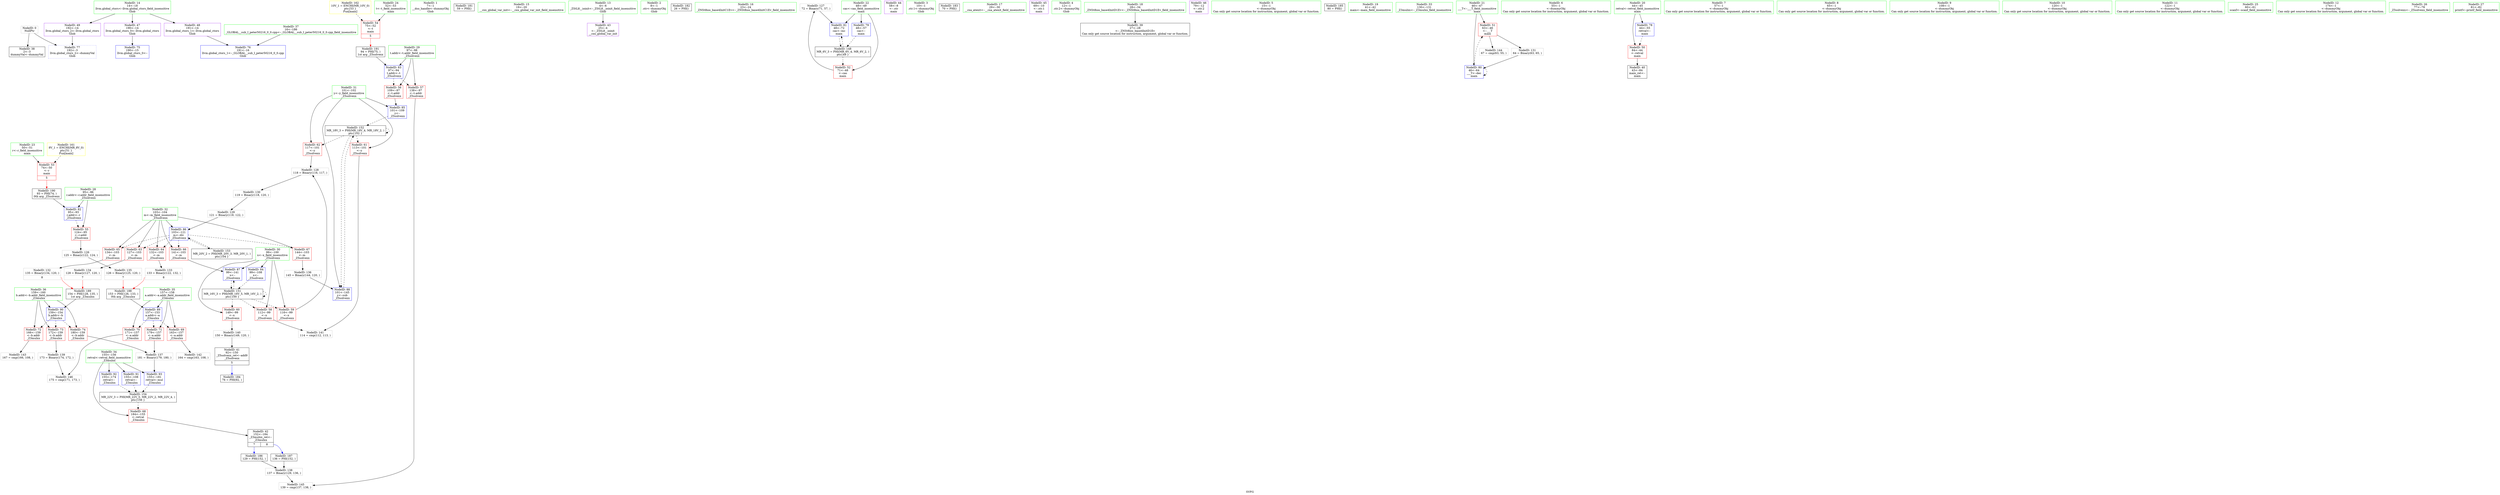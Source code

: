 digraph "SVFG" {
	label="SVFG";

	Node0x558a8a947580 [shape=record,color=grey,label="{NodeID: 0\nNullPtr}"];
	Node0x558a8a947580 -> Node0x558a8a95cb00[style=solid];
	Node0x558a8a947580 -> Node0x558a8a95fc20[style=solid];
	Node0x558a8a95b570 [shape=record,color=green,label="{NodeID: 14\n14\<--18\nllvm.global_ctors\<--llvm.global_ctors_field_insensitive\nGlob }"];
	Node0x558a8a95b570 -> Node0x558a8a95d2b0[style=solid];
	Node0x558a8a95b570 -> Node0x558a8a95e3d0[style=solid];
	Node0x558a8a95b570 -> Node0x558a8a95e4d0[style=solid];
	Node0x558a8a95c280 [shape=record,color=green,label="{NodeID: 28\n95\<--96\nr.addr\<--r.addr_field_insensitive\n_Z5solvexx\n}"];
	Node0x558a8a95c280 -> Node0x558a8a95e9e0[style=solid];
	Node0x558a8a95c280 -> Node0x558a8a960060[style=solid];
	Node0x558a8a95cea0 [shape=record,color=black,label="{NodeID: 42\n152\<--184\n_Z3mulxx_ret\<--\n_Z3mulxx\n|{<s0>7|<s1>8}}"];
	Node0x558a8a95cea0:s0 -> Node0x558a8a975ab0[style=solid,color=blue];
	Node0x558a8a95cea0:s1 -> Node0x558a8a975be0[style=solid,color=blue];
	Node0x558a8a95e080 [shape=record,color=grey,label="{NodeID: 139\n173 = Binary(174, 172, )\n}"];
	Node0x558a8a95e080 -> Node0x558a8a9655f0[style=solid];
	Node0x558a8a95eab0 [shape=record,color=red,label="{NodeID: 56\n109\<--97\n\<--t.addr\n_Z5solvexx\n}"];
	Node0x558a8a95eab0 -> Node0x558a8a9602d0[style=solid];
	Node0x558a8a96c0e0 [shape=record,color=black,label="{NodeID: 153\nMR_20V_2 = PHI(MR_20V_3, MR_20V_1, )\npts\{104 \}\n}"];
	Node0x558a8a96c0e0 -> Node0x558a8a9603a0[style=dashed];
	Node0x558a8a95f610 [shape=record,color=red,label="{NodeID: 70\n171\<--157\n\<--a.addr\n_Z3mulxx\n}"];
	Node0x558a8a95f610 -> Node0x558a8a9655f0[style=solid];
	Node0x558a8a960200 [shape=record,color=blue,label="{NodeID: 84\n99\<--108\nx\<--\n_Z5solvexx\n}"];
	Node0x558a8a960200 -> Node0x558a8a96b6e0[style=dashed];
	Node0x558a8a947460 [shape=record,color=green,label="{NodeID: 1\n7\<--1\n__dso_handle\<--dummyObj\nGlob }"];
	Node0x558a8a79ee20 [shape=record,color=black,label="{NodeID: 181\n59 = PHI()\n}"];
	Node0x558a8a95b670 [shape=record,color=green,label="{NodeID: 15\n19\<--20\n__cxx_global_var_init\<--__cxx_global_var_init_field_insensitive\n}"];
	Node0x558a8a95c350 [shape=record,color=green,label="{NodeID: 29\n97\<--98\nt.addr\<--t.addr_field_insensitive\n_Z5solvexx\n}"];
	Node0x558a8a95c350 -> Node0x558a8a95eab0[style=solid];
	Node0x558a8a95c350 -> Node0x558a8a95eb80[style=solid];
	Node0x558a8a95c350 -> Node0x558a8a960130[style=solid];
	Node0x558a8a962fe0 [shape=record,color=grey,label="{NodeID: 126\n125 = Binary(122, 124, )\n}"];
	Node0x558a8a962fe0 -> Node0x558a8a963d60[style=solid];
	Node0x558a8a95cf70 [shape=record,color=purple,label="{NodeID: 43\n25\<--4\n\<--_ZStL8__ioinit\n__cxx_global_var_init\n}"];
	Node0x558a8a95e200 [shape=record,color=grey,label="{NodeID: 140\n150 = Binary(149, 120, )\n}"];
	Node0x558a8a95e200 -> Node0x558a8a95cdd0[style=solid];
	Node0x558a8a95eb80 [shape=record,color=red,label="{NodeID: 57\n138\<--97\n\<--t.addr\n_Z5solvexx\n}"];
	Node0x558a8a95eb80 -> Node0x558a8a965470[style=solid];
	Node0x558a8a96c5e0 [shape=record,color=black,label="{NodeID: 154\nMR_22V_3 = PHI(MR_22V_5, MR_22V_2, MR_22V_4, )\npts\{156 \}\n}"];
	Node0x558a8a96c5e0 -> Node0x558a8a95f470[style=dashed];
	Node0x558a8a95f6e0 [shape=record,color=red,label="{NodeID: 71\n179\<--157\n\<--a.addr\n_Z3mulxx\n}"];
	Node0x558a8a95f6e0 -> Node0x558a8a95dd80[style=solid];
	Node0x558a8a9602d0 [shape=record,color=blue,label="{NodeID: 85\n101\<--109\ny\<--\n_Z5solvexx\n}"];
	Node0x558a8a9602d0 -> Node0x558a8a96bbe0[style=dashed];
	Node0x558a8a95a660 [shape=record,color=green,label="{NodeID: 2\n8\<--1\n.str\<--dummyObj\nGlob }"];
	Node0x558a8a975030 [shape=record,color=black,label="{NodeID: 182\n26 = PHI()\n}"];
	Node0x558a8a95b770 [shape=record,color=green,label="{NodeID: 16\n23\<--24\n_ZNSt8ios_base4InitC1Ev\<--_ZNSt8ios_base4InitC1Ev_field_insensitive\n}"];
	Node0x558a8a95c420 [shape=record,color=green,label="{NodeID: 30\n99\<--100\nx\<--x_field_insensitive\n_Z5solvexx\n}"];
	Node0x558a8a95c420 -> Node0x558a8a95ec50[style=solid];
	Node0x558a8a95c420 -> Node0x558a8a95ed20[style=solid];
	Node0x558a8a95c420 -> Node0x558a8a95edf0[style=solid];
	Node0x558a8a95c420 -> Node0x558a8a960200[style=solid];
	Node0x558a8a95c420 -> Node0x558a8a960470[style=solid];
	Node0x558a8a963160 [shape=record,color=grey,label="{NodeID: 127\n72 = Binary(71, 57, )\n}"];
	Node0x558a8a963160 -> Node0x558a8a95ff90[style=solid];
	Node0x558a8a95d040 [shape=record,color=purple,label="{NodeID: 44\n58\<--8\n\<--.str\nmain\n}"];
	Node0x558a8a964eb0 [shape=record,color=grey,label="{NodeID: 141\n114 = cmp(112, 113, )\n}"];
	Node0x558a8a95ec50 [shape=record,color=red,label="{NodeID: 58\n112\<--99\n\<--x\n_Z5solvexx\n}"];
	Node0x558a8a95ec50 -> Node0x558a8a964eb0[style=solid];
	Node0x558a8a95f7b0 [shape=record,color=red,label="{NodeID: 72\n166\<--159\n\<--b.addr\n_Z3mulxx\n}"];
	Node0x558a8a95f7b0 -> Node0x558a8a965170[style=solid];
	Node0x558a8a9603a0 [shape=record,color=blue,label="{NodeID: 86\n103\<--121\nm\<--div\n_Z5solvexx\n}"];
	Node0x558a8a9603a0 -> Node0x558a8a95f060[style=dashed];
	Node0x558a8a9603a0 -> Node0x558a8a95f130[style=dashed];
	Node0x558a8a9603a0 -> Node0x558a8a95f200[style=dashed];
	Node0x558a8a9603a0 -> Node0x558a8a95f2d0[style=dashed];
	Node0x558a8a9603a0 -> Node0x558a8a95f3a0[style=dashed];
	Node0x558a8a9603a0 -> Node0x558a8a96c0e0[style=dashed];
	Node0x558a8a95a6f0 [shape=record,color=green,label="{NodeID: 3\n10\<--1\n.str.1\<--dummyObj\nGlob }"];
	Node0x558a8a975130 [shape=record,color=black,label="{NodeID: 183\n70 = PHI()\n}"];
	Node0x558a8a95b870 [shape=record,color=green,label="{NodeID: 17\n29\<--30\n__cxa_atexit\<--__cxa_atexit_field_insensitive\n}"];
	Node0x558a8a95c4f0 [shape=record,color=green,label="{NodeID: 31\n101\<--102\ny\<--y_field_insensitive\n_Z5solvexx\n}"];
	Node0x558a8a95c4f0 -> Node0x558a8a95eec0[style=solid];
	Node0x558a8a95c4f0 -> Node0x558a8a95ef90[style=solid];
	Node0x558a8a95c4f0 -> Node0x558a8a9602d0[style=solid];
	Node0x558a8a95c4f0 -> Node0x558a8a960540[style=solid];
	Node0x558a8a9632e0 [shape=record,color=grey,label="{NodeID: 128\n118 = Binary(116, 117, )\n}"];
	Node0x558a8a9632e0 -> Node0x558a8a9635e0[style=solid];
	Node0x558a8a95d110 [shape=record,color=purple,label="{NodeID: 45\n69\<--10\n\<--.str.1\nmain\n}"];
	Node0x558a8a964ff0 [shape=record,color=grey,label="{NodeID: 142\n164 = cmp(163, 108, )\n}"];
	Node0x558a8a95ed20 [shape=record,color=red,label="{NodeID: 59\n116\<--99\n\<--x\n_Z5solvexx\n}"];
	Node0x558a8a95ed20 -> Node0x558a8a9632e0[style=solid];
	Node0x558a8a95f880 [shape=record,color=red,label="{NodeID: 73\n172\<--159\n\<--b.addr\n_Z3mulxx\n}"];
	Node0x558a8a95f880 -> Node0x558a8a95e080[style=solid];
	Node0x558a8a960470 [shape=record,color=blue,label="{NodeID: 87\n99\<--141\nx\<--\n_Z5solvexx\n}"];
	Node0x558a8a960470 -> Node0x558a8a96b6e0[style=dashed];
	Node0x558a8a95a780 [shape=record,color=green,label="{NodeID: 4\n12\<--1\n.str.2\<--dummyObj\nGlob }"];
	Node0x558a8a9757f0 [shape=record,color=black,label="{NodeID: 184\n76 = PHI(92, )\n}"];
	Node0x558a8a95b970 [shape=record,color=green,label="{NodeID: 18\n28\<--34\n_ZNSt8ios_base4InitD1Ev\<--_ZNSt8ios_base4InitD1Ev_field_insensitive\n}"];
	Node0x558a8a95b970 -> Node0x558a8a95cc00[style=solid];
	Node0x558a8a95c5c0 [shape=record,color=green,label="{NodeID: 32\n103\<--104\nm\<--m_field_insensitive\n_Z5solvexx\n}"];
	Node0x558a8a95c5c0 -> Node0x558a8a95f060[style=solid];
	Node0x558a8a95c5c0 -> Node0x558a8a95f130[style=solid];
	Node0x558a8a95c5c0 -> Node0x558a8a95f200[style=solid];
	Node0x558a8a95c5c0 -> Node0x558a8a95f2d0[style=solid];
	Node0x558a8a95c5c0 -> Node0x558a8a95f3a0[style=solid];
	Node0x558a8a95c5c0 -> Node0x558a8a9603a0[style=solid];
	Node0x558a8a963460 [shape=record,color=grey,label="{NodeID: 129\n121 = Binary(119, 122, )\n}"];
	Node0x558a8a963460 -> Node0x558a8a9603a0[style=solid];
	Node0x558a8a95d1e0 [shape=record,color=purple,label="{NodeID: 46\n79\<--12\n\<--.str.2\nmain\n}"];
	Node0x558a8a965170 [shape=record,color=grey,label="{NodeID: 143\n167 = cmp(166, 108, )\n}"];
	Node0x558a8a95edf0 [shape=record,color=red,label="{NodeID: 60\n149\<--99\n\<--x\n_Z5solvexx\n}"];
	Node0x558a8a95edf0 -> Node0x558a8a95e200[style=solid];
	Node0x558a8a95f950 [shape=record,color=red,label="{NodeID: 74\n180\<--159\n\<--b.addr\n_Z3mulxx\n}"];
	Node0x558a8a95f950 -> Node0x558a8a95dd80[style=solid];
	Node0x558a8a960540 [shape=record,color=blue,label="{NodeID: 88\n101\<--145\ny\<--sub\n_Z5solvexx\n}"];
	Node0x558a8a960540 -> Node0x558a8a96bbe0[style=dashed];
	Node0x558a8a95a810 [shape=record,color=green,label="{NodeID: 5\n15\<--1\n\<--dummyObj\nCan only get source location for instruction, argument, global var or function.}"];
	Node0x558a8a9759e0 [shape=record,color=black,label="{NodeID: 185\n80 = PHI()\n}"];
	Node0x558a8a95ba70 [shape=record,color=green,label="{NodeID: 19\n41\<--42\nmain\<--main_field_insensitive\n}"];
	Node0x558a8a95c690 [shape=record,color=green,label="{NodeID: 33\n130\<--131\n_Z3mulxx\<--_Z3mulxx_field_insensitive\n}"];
	Node0x558a8a9635e0 [shape=record,color=grey,label="{NodeID: 130\n119 = Binary(118, 120, )\n}"];
	Node0x558a8a9635e0 -> Node0x558a8a963460[style=solid];
	Node0x558a8a95d2b0 [shape=record,color=purple,label="{NodeID: 47\n190\<--14\nllvm.global_ctors_0\<--llvm.global_ctors\nGlob }"];
	Node0x558a8a95d2b0 -> Node0x558a8a95fa20[style=solid];
	Node0x558a8a9652f0 [shape=record,color=grey,label="{NodeID: 144\n67 = cmp(63, 55, )\n}"];
	Node0x558a8a95eec0 [shape=record,color=red,label="{NodeID: 61\n113\<--101\n\<--y\n_Z5solvexx\n}"];
	Node0x558a8a95eec0 -> Node0x558a8a964eb0[style=solid];
	Node0x558a8a95fa20 [shape=record,color=blue,label="{NodeID: 75\n190\<--15\nllvm.global_ctors_0\<--\nGlob }"];
	Node0x558a8a960610 [shape=record,color=blue,label="{NodeID: 89\n157\<--153\na.addr\<--a\n_Z3mulxx\n}"];
	Node0x558a8a960610 -> Node0x558a8a95f540[style=dashed];
	Node0x558a8a960610 -> Node0x558a8a95f610[style=dashed];
	Node0x558a8a960610 -> Node0x558a8a95f6e0[style=dashed];
	Node0x558a8a95b0f0 [shape=record,color=green,label="{NodeID: 6\n55\<--1\n\<--dummyObj\nCan only get source location for instruction, argument, global var or function.}"];
	Node0x558a8a975ab0 [shape=record,color=black,label="{NodeID: 186\n129 = PHI(152, )\n}"];
	Node0x558a8a975ab0 -> Node0x558a8a95df00[style=solid];
	Node0x558a8a95bb70 [shape=record,color=green,label="{NodeID: 20\n44\<--45\nretval\<--retval_field_insensitive\nmain\n}"];
	Node0x558a8a95bb70 -> Node0x558a8a95e5d0[style=solid];
	Node0x558a8a95bb70 -> Node0x558a8a95fd20[style=solid];
	Node0x558a8a95c790 [shape=record,color=green,label="{NodeID: 34\n155\<--156\nretval\<--retval_field_insensitive\n_Z3mulxx\n}"];
	Node0x558a8a95c790 -> Node0x558a8a95f470[style=solid];
	Node0x558a8a95c790 -> Node0x558a8a9607b0[style=solid];
	Node0x558a8a95c790 -> Node0x558a8a960880[style=solid];
	Node0x558a8a95c790 -> Node0x558a8a960950[style=solid];
	Node0x558a8a963760 [shape=record,color=grey,label="{NodeID: 131\n64 = Binary(63, 65, )\n}"];
	Node0x558a8a963760 -> Node0x558a8a95fec0[style=solid];
	Node0x558a8a95e3d0 [shape=record,color=purple,label="{NodeID: 48\n191\<--14\nllvm.global_ctors_1\<--llvm.global_ctors\nGlob }"];
	Node0x558a8a95e3d0 -> Node0x558a8a95fb20[style=solid];
	Node0x558a8a965470 [shape=record,color=grey,label="{NodeID: 145\n139 = cmp(137, 138, )\n}"];
	Node0x558a8a95ef90 [shape=record,color=red,label="{NodeID: 62\n117\<--101\n\<--y\n_Z5solvexx\n}"];
	Node0x558a8a95ef90 -> Node0x558a8a9632e0[style=solid];
	Node0x558a8a95fb20 [shape=record,color=blue,label="{NodeID: 76\n191\<--16\nllvm.global_ctors_1\<--_GLOBAL__sub_I_peter50216_0_0.cpp\nGlob }"];
	Node0x558a8a9606e0 [shape=record,color=blue,label="{NodeID: 90\n159\<--154\nb.addr\<--b\n_Z3mulxx\n}"];
	Node0x558a8a9606e0 -> Node0x558a8a95f7b0[style=dashed];
	Node0x558a8a9606e0 -> Node0x558a8a95f880[style=dashed];
	Node0x558a8a9606e0 -> Node0x558a8a95f950[style=dashed];
	Node0x558a8a95b180 [shape=record,color=green,label="{NodeID: 7\n57\<--1\n\<--dummyObj\nCan only get source location for instruction, argument, global var or function.}"];
	Node0x558a8a975be0 [shape=record,color=black,label="{NodeID: 187\n136 = PHI(152, )\n}"];
	Node0x558a8a975be0 -> Node0x558a8a95df00[style=solid];
	Node0x558a8a95bc40 [shape=record,color=green,label="{NodeID: 21\n46\<--47\n___T\<--___T_field_insensitive\nmain\n}"];
	Node0x558a8a95bc40 -> Node0x558a8a95e6a0[style=solid];
	Node0x558a8a95bc40 -> Node0x558a8a95fec0[style=solid];
	Node0x558a8a95c860 [shape=record,color=green,label="{NodeID: 35\n157\<--158\na.addr\<--a.addr_field_insensitive\n_Z3mulxx\n}"];
	Node0x558a8a95c860 -> Node0x558a8a95f540[style=solid];
	Node0x558a8a95c860 -> Node0x558a8a95f610[style=solid];
	Node0x558a8a95c860 -> Node0x558a8a95f6e0[style=solid];
	Node0x558a8a95c860 -> Node0x558a8a960610[style=solid];
	Node0x558a8a9638e0 [shape=record,color=grey,label="{NodeID: 132\n135 = Binary(134, 120, )\n|{<s0>8}}"];
	Node0x558a8a9638e0:s0 -> Node0x558a8a975f30[style=solid,color=red];
	Node0x558a8a95e4d0 [shape=record,color=purple,label="{NodeID: 49\n192\<--14\nllvm.global_ctors_2\<--llvm.global_ctors\nGlob }"];
	Node0x558a8a95e4d0 -> Node0x558a8a95fc20[style=solid];
	Node0x558a8a9655f0 [shape=record,color=grey,label="{NodeID: 146\n175 = cmp(171, 173, )\n}"];
	Node0x558a8a95f060 [shape=record,color=red,label="{NodeID: 63\n127\<--103\n\<--m\n_Z5solvexx\n}"];
	Node0x558a8a95f060 -> Node0x558a8a963be0[style=solid];
	Node0x558a8a95fc20 [shape=record,color=blue, style = dotted,label="{NodeID: 77\n192\<--3\nllvm.global_ctors_2\<--dummyVal\nGlob }"];
	Node0x558a8a9607b0 [shape=record,color=blue,label="{NodeID: 91\n155\<--108\nretval\<--\n_Z3mulxx\n}"];
	Node0x558a8a9607b0 -> Node0x558a8a96c5e0[style=dashed];
	Node0x558a8a95b210 [shape=record,color=green,label="{NodeID: 8\n65\<--1\n\<--dummyObj\nCan only get source location for instruction, argument, global var or function.}"];
	Node0x558a8a975d20 [shape=record,color=black,label="{NodeID: 188\n153 = PHI(126, 133, )\n0th arg _Z3mulxx }"];
	Node0x558a8a975d20 -> Node0x558a8a960610[style=solid];
	Node0x558a8a95bd10 [shape=record,color=green,label="{NodeID: 22\n48\<--49\ncas\<--cas_field_insensitive\nmain\n}"];
	Node0x558a8a95bd10 -> Node0x558a8a95e770[style=solid];
	Node0x558a8a95bd10 -> Node0x558a8a95fdf0[style=solid];
	Node0x558a8a95bd10 -> Node0x558a8a95ff90[style=solid];
	Node0x558a8a95c930 [shape=record,color=green,label="{NodeID: 36\n159\<--160\nb.addr\<--b.addr_field_insensitive\n_Z3mulxx\n}"];
	Node0x558a8a95c930 -> Node0x558a8a95f7b0[style=solid];
	Node0x558a8a95c930 -> Node0x558a8a95f880[style=solid];
	Node0x558a8a95c930 -> Node0x558a8a95f950[style=solid];
	Node0x558a8a95c930 -> Node0x558a8a9606e0[style=solid];
	Node0x558a8a963a60 [shape=record,color=grey,label="{NodeID: 133\n133 = Binary(122, 132, )\n|{<s0>8}}"];
	Node0x558a8a963a60:s0 -> Node0x558a8a975d20[style=solid,color=red];
	Node0x558a8a95e5d0 [shape=record,color=red,label="{NodeID: 50\n84\<--44\n\<--retval\nmain\n}"];
	Node0x558a8a95e5d0 -> Node0x558a8a95cd00[style=solid];
	Node0x558a8a95f130 [shape=record,color=red,label="{NodeID: 64\n132\<--103\n\<--m\n_Z5solvexx\n}"];
	Node0x558a8a95f130 -> Node0x558a8a963a60[style=solid];
	Node0x558a8a96da90 [shape=record,color=yellow,style=double,label="{NodeID: 161\n8V_1 = ENCHI(MR_8V_0)\npts\{51 \}\nFun[main]}"];
	Node0x558a8a96da90 -> Node0x558a8a95e840[style=dashed];
	Node0x558a8a95fd20 [shape=record,color=blue,label="{NodeID: 78\n44\<--55\nretval\<--\nmain\n}"];
	Node0x558a8a95fd20 -> Node0x558a8a95e5d0[style=dashed];
	Node0x558a8a960880 [shape=record,color=blue,label="{NodeID: 92\n155\<--174\nretval\<--\n_Z3mulxx\n}"];
	Node0x558a8a960880 -> Node0x558a8a96c5e0[style=dashed];
	Node0x558a8a95b2a0 [shape=record,color=green,label="{NodeID: 9\n108\<--1\n\<--dummyObj\nCan only get source location for instruction, argument, global var or function.}"];
	Node0x558a8a975f30 [shape=record,color=black,label="{NodeID: 189\n154 = PHI(128, 135, )\n1st arg _Z3mulxx }"];
	Node0x558a8a975f30 -> Node0x558a8a9606e0[style=solid];
	Node0x558a8a95bde0 [shape=record,color=green,label="{NodeID: 23\n50\<--51\nr\<--r_field_insensitive\nmain\n}"];
	Node0x558a8a95bde0 -> Node0x558a8a95e840[style=solid];
	Node0x558a8a95ca00 [shape=record,color=green,label="{NodeID: 37\n16\<--186\n_GLOBAL__sub_I_peter50216_0_0.cpp\<--_GLOBAL__sub_I_peter50216_0_0.cpp_field_insensitive\n}"];
	Node0x558a8a95ca00 -> Node0x558a8a95fb20[style=solid];
	Node0x558a8a963be0 [shape=record,color=grey,label="{NodeID: 134\n128 = Binary(127, 120, )\n|{<s0>7}}"];
	Node0x558a8a963be0:s0 -> Node0x558a8a975f30[style=solid,color=red];
	Node0x558a8a95e6a0 [shape=record,color=red,label="{NodeID: 51\n63\<--46\n\<--___T\nmain\n}"];
	Node0x558a8a95e6a0 -> Node0x558a8a963760[style=solid];
	Node0x558a8a95e6a0 -> Node0x558a8a9652f0[style=solid];
	Node0x558a8a96a7e0 [shape=record,color=black,label="{NodeID: 148\nMR_6V_3 = PHI(MR_6V_4, MR_6V_2, )\npts\{49 \}\n}"];
	Node0x558a8a96a7e0 -> Node0x558a8a95e770[style=dashed];
	Node0x558a8a96a7e0 -> Node0x558a8a95ff90[style=dashed];
	Node0x558a8a95f200 [shape=record,color=red,label="{NodeID: 65\n134\<--103\n\<--m\n_Z5solvexx\n}"];
	Node0x558a8a95f200 -> Node0x558a8a9638e0[style=solid];
	Node0x558a8a96db70 [shape=record,color=yellow,style=double,label="{NodeID: 162\n10V_1 = ENCHI(MR_10V_0)\npts\{53 \}\nFun[main]}"];
	Node0x558a8a96db70 -> Node0x558a8a95e910[style=dashed];
	Node0x558a8a95fdf0 [shape=record,color=blue,label="{NodeID: 79\n48\<--57\ncas\<--\nmain\n}"];
	Node0x558a8a95fdf0 -> Node0x558a8a96a7e0[style=dashed];
	Node0x558a8a960950 [shape=record,color=blue,label="{NodeID: 93\n155\<--181\nretval\<--mul\n_Z3mulxx\n}"];
	Node0x558a8a960950 -> Node0x558a8a96c5e0[style=dashed];
	Node0x558a8a95b330 [shape=record,color=green,label="{NodeID: 10\n120\<--1\n\<--dummyObj\nCan only get source location for instruction, argument, global var or function.}"];
	Node0x558a8a9760b0 [shape=record,color=black,label="{NodeID: 190\n93 = PHI(74, )\n0th arg _Z5solvexx }"];
	Node0x558a8a9760b0 -> Node0x558a8a960060[style=solid];
	Node0x558a8a95beb0 [shape=record,color=green,label="{NodeID: 24\n52\<--53\nt\<--t_field_insensitive\nmain\n}"];
	Node0x558a8a95beb0 -> Node0x558a8a95e910[style=solid];
	Node0x558a8a95cb00 [shape=record,color=black,label="{NodeID: 38\n2\<--3\ndummyVal\<--dummyVal\n}"];
	Node0x558a8a963d60 [shape=record,color=grey,label="{NodeID: 135\n126 = Binary(125, 120, )\n|{<s0>7}}"];
	Node0x558a8a963d60:s0 -> Node0x558a8a975d20[style=solid,color=red];
	Node0x558a8a95e770 [shape=record,color=red,label="{NodeID: 52\n71\<--48\n\<--cas\nmain\n}"];
	Node0x558a8a95e770 -> Node0x558a8a963160[style=solid];
	Node0x558a8a95f2d0 [shape=record,color=red,label="{NodeID: 66\n141\<--103\n\<--m\n_Z5solvexx\n}"];
	Node0x558a8a95f2d0 -> Node0x558a8a960470[style=solid];
	Node0x558a8a95fec0 [shape=record,color=blue,label="{NodeID: 80\n46\<--64\n___T\<--dec\nmain\n}"];
	Node0x558a8a95fec0 -> Node0x558a8a95e6a0[style=dashed];
	Node0x558a8a95fec0 -> Node0x558a8a95fec0[style=dashed];
	Node0x558a8a95b3c0 [shape=record,color=green,label="{NodeID: 11\n122\<--1\n\<--dummyObj\nCan only get source location for instruction, argument, global var or function.}"];
	Node0x558a8a9761c0 [shape=record,color=black,label="{NodeID: 191\n94 = PHI(75, )\n1st arg _Z5solvexx }"];
	Node0x558a8a9761c0 -> Node0x558a8a960130[style=solid];
	Node0x558a8a95bf80 [shape=record,color=green,label="{NodeID: 25\n60\<--61\nscanf\<--scanf_field_insensitive\n}"];
	Node0x558a8a95cc00 [shape=record,color=black,label="{NodeID: 39\n27\<--28\n\<--_ZNSt8ios_base4InitD1Ev\nCan only get source location for instruction, argument, global var or function.}"];
	Node0x558a8a95dc00 [shape=record,color=grey,label="{NodeID: 136\n145 = Binary(144, 120, )\n}"];
	Node0x558a8a95dc00 -> Node0x558a8a960540[style=solid];
	Node0x558a8a95e840 [shape=record,color=red,label="{NodeID: 53\n74\<--50\n\<--r\nmain\n|{<s0>5}}"];
	Node0x558a8a95e840:s0 -> Node0x558a8a9760b0[style=solid,color=red];
	Node0x558a8a95f3a0 [shape=record,color=red,label="{NodeID: 67\n144\<--103\n\<--m\n_Z5solvexx\n}"];
	Node0x558a8a95f3a0 -> Node0x558a8a95dc00[style=solid];
	Node0x558a8a95ff90 [shape=record,color=blue,label="{NodeID: 81\n48\<--72\ncas\<--inc\nmain\n}"];
	Node0x558a8a95ff90 -> Node0x558a8a96a7e0[style=dashed];
	Node0x558a8a95b450 [shape=record,color=green,label="{NodeID: 12\n174\<--1\n\<--dummyObj\nCan only get source location for instruction, argument, global var or function.}"];
	Node0x558a8a95c080 [shape=record,color=green,label="{NodeID: 26\n77\<--78\n_Z5solvexx\<--_Z5solvexx_field_insensitive\n}"];
	Node0x558a8a95cd00 [shape=record,color=black,label="{NodeID: 40\n43\<--84\nmain_ret\<--\nmain\n}"];
	Node0x558a8a95dd80 [shape=record,color=grey,label="{NodeID: 137\n181 = Binary(179, 180, )\n}"];
	Node0x558a8a95dd80 -> Node0x558a8a960950[style=solid];
	Node0x558a8a95e910 [shape=record,color=red,label="{NodeID: 54\n75\<--52\n\<--t\nmain\n|{<s0>5}}"];
	Node0x558a8a95e910:s0 -> Node0x558a8a9761c0[style=solid,color=red];
	Node0x558a8a96b6e0 [shape=record,color=black,label="{NodeID: 151\nMR_16V_3 = PHI(MR_16V_5, MR_16V_2, )\npts\{100 \}\n}"];
	Node0x558a8a96b6e0 -> Node0x558a8a95ec50[style=dashed];
	Node0x558a8a96b6e0 -> Node0x558a8a95ed20[style=dashed];
	Node0x558a8a96b6e0 -> Node0x558a8a95edf0[style=dashed];
	Node0x558a8a96b6e0 -> Node0x558a8a960470[style=dashed];
	Node0x558a8a96b6e0 -> Node0x558a8a96b6e0[style=dashed];
	Node0x558a8a95f470 [shape=record,color=red,label="{NodeID: 68\n184\<--155\n\<--retval\n_Z3mulxx\n}"];
	Node0x558a8a95f470 -> Node0x558a8a95cea0[style=solid];
	Node0x558a8a960060 [shape=record,color=blue,label="{NodeID: 82\n95\<--93\nr.addr\<--r\n_Z5solvexx\n}"];
	Node0x558a8a960060 -> Node0x558a8a95e9e0[style=dashed];
	Node0x558a8a95b4e0 [shape=record,color=green,label="{NodeID: 13\n4\<--6\n_ZStL8__ioinit\<--_ZStL8__ioinit_field_insensitive\nGlob }"];
	Node0x558a8a95b4e0 -> Node0x558a8a95cf70[style=solid];
	Node0x558a8a95c180 [shape=record,color=green,label="{NodeID: 27\n81\<--82\nprintf\<--printf_field_insensitive\n}"];
	Node0x558a8a95cdd0 [shape=record,color=black,label="{NodeID: 41\n92\<--150\n_Z5solvexx_ret\<--add9\n_Z5solvexx\n|{<s0>5}}"];
	Node0x558a8a95cdd0:s0 -> Node0x558a8a9757f0[style=solid,color=blue];
	Node0x558a8a95df00 [shape=record,color=grey,label="{NodeID: 138\n137 = Binary(129, 136, )\n}"];
	Node0x558a8a95df00 -> Node0x558a8a965470[style=solid];
	Node0x558a8a95e9e0 [shape=record,color=red,label="{NodeID: 55\n124\<--95\n\<--r.addr\n_Z5solvexx\n}"];
	Node0x558a8a95e9e0 -> Node0x558a8a962fe0[style=solid];
	Node0x558a8a96bbe0 [shape=record,color=black,label="{NodeID: 152\nMR_18V_3 = PHI(MR_18V_4, MR_18V_2, )\npts\{102 \}\n}"];
	Node0x558a8a96bbe0 -> Node0x558a8a95eec0[style=dashed];
	Node0x558a8a96bbe0 -> Node0x558a8a95ef90[style=dashed];
	Node0x558a8a96bbe0 -> Node0x558a8a960540[style=dashed];
	Node0x558a8a96bbe0 -> Node0x558a8a96bbe0[style=dashed];
	Node0x558a8a95f540 [shape=record,color=red,label="{NodeID: 69\n163\<--157\n\<--a.addr\n_Z3mulxx\n}"];
	Node0x558a8a95f540 -> Node0x558a8a964ff0[style=solid];
	Node0x558a8a960130 [shape=record,color=blue,label="{NodeID: 83\n97\<--94\nt.addr\<--t\n_Z5solvexx\n}"];
	Node0x558a8a960130 -> Node0x558a8a95eab0[style=dashed];
	Node0x558a8a960130 -> Node0x558a8a95eb80[style=dashed];
}
